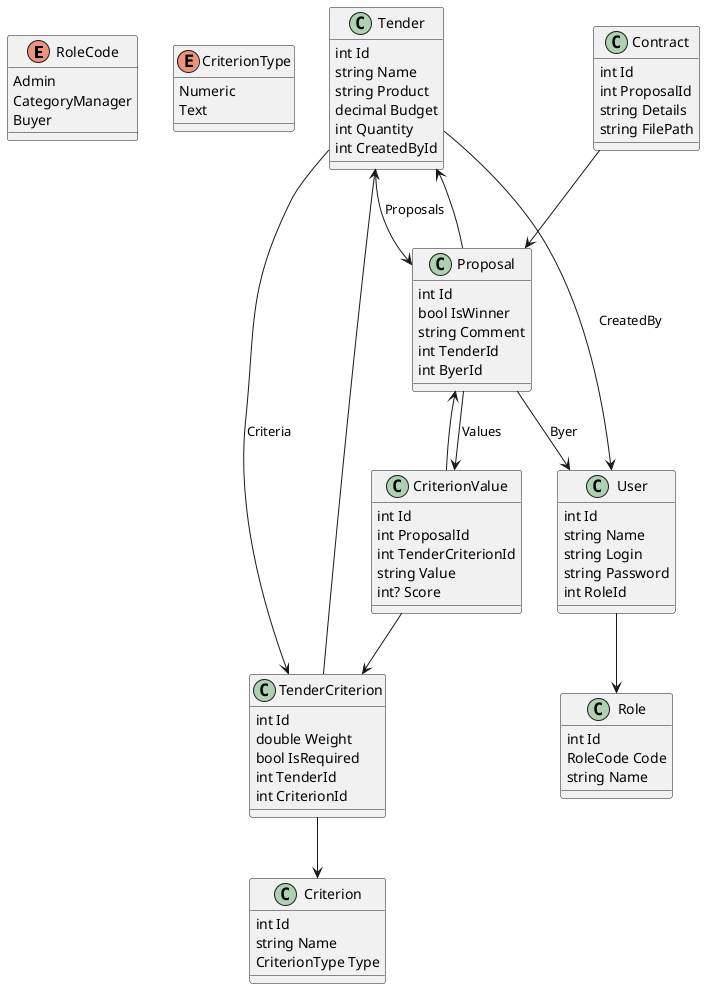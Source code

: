 ﻿@startuml
skinparam classAttributeIconSize 0

' Enum
enum RoleCode {
  Admin
  CategoryManager
  Buyer
}

enum CriterionType {
  Numeric
  Text
}

' Классы
class User {
  int Id
  string Name
  string Login
  string Password
  int RoleId
}

class Role {
  int Id
  RoleCode Code
  string Name
}

class Tender {
  int Id
  string Name
  string Product
  decimal Budget
  int Quantity
  int CreatedById
}

class TenderCriterion {
  int Id
  double Weight
  bool IsRequired
  int TenderId
  int CriterionId
}

class Criterion {
  int Id
  string Name
  CriterionType Type
}

class Proposal {
  int Id
  bool IsWinner
  string Comment
  int TenderId
  int ByerId
}

class CriterionValue {
  int Id
  int ProposalId
  int TenderCriterionId
  string Value
  int? Score
}

class Contract {
  int Id
  int ProposalId
  string Details
  string FilePath
}

' Связи
User --> Role
Tender --> User : CreatedBy
Tender --> TenderCriterion : Criteria
Tender --> Proposal : Proposals
TenderCriterion --> Tender
TenderCriterion --> Criterion
Proposal --> Tender
Proposal --> User : Byer
Proposal --> CriterionValue : Values
CriterionValue --> Proposal
CriterionValue --> TenderCriterion
Contract --> Proposal

@enduml
